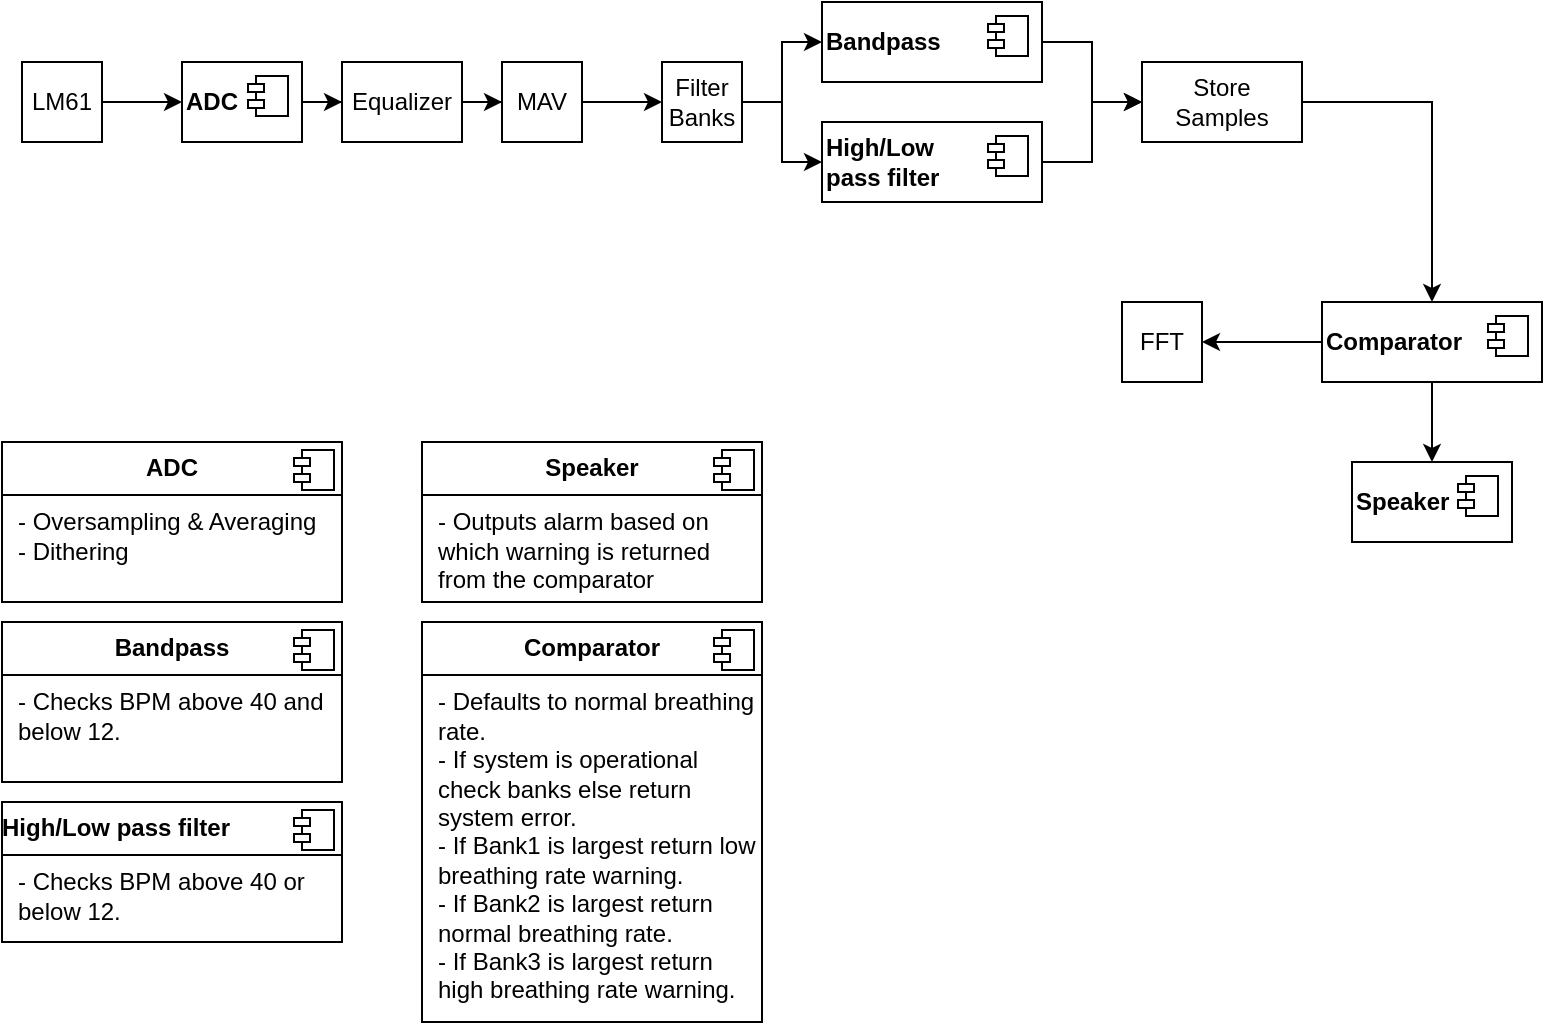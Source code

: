 <mxfile>
    <diagram name="Page-1" id="6cbxxOWIp2JRzMngWWry">
        <mxGraphModel dx="956" dy="537" grid="1" gridSize="10" guides="1" tooltips="1" connect="1" arrows="1" fold="1" page="1" pageScale="1" pageWidth="850" pageHeight="1100" math="0" shadow="0">
            <root>
                <mxCell id="0"/>
                <mxCell id="1" parent="0"/>
                <mxCell id="jkPkZkn7jcSXZyNkAgHr-29" style="edgeStyle=orthogonalEdgeStyle;rounded=0;orthogonalLoop=1;jettySize=auto;html=1;entryX=0;entryY=0.5;entryDx=0;entryDy=0;" parent="1" source="jkPkZkn7jcSXZyNkAgHr-1" target="jkPkZkn7jcSXZyNkAgHr-26" edge="1">
                    <mxGeometry relative="1" as="geometry"/>
                </mxCell>
                <mxCell id="jkPkZkn7jcSXZyNkAgHr-1" value="LM61" style="whiteSpace=wrap;html=1;aspect=fixed;" parent="1" vertex="1">
                    <mxGeometry x="40" y="40" width="40" height="40" as="geometry"/>
                </mxCell>
                <mxCell id="jkPkZkn7jcSXZyNkAgHr-7" value="" style="edgeStyle=orthogonalEdgeStyle;rounded=0;orthogonalLoop=1;jettySize=auto;html=1;" parent="1" source="jkPkZkn7jcSXZyNkAgHr-4" target="jkPkZkn7jcSXZyNkAgHr-5" edge="1">
                    <mxGeometry relative="1" as="geometry"/>
                </mxCell>
                <mxCell id="jkPkZkn7jcSXZyNkAgHr-4" value="Equalizer" style="html=1;whiteSpace=wrap;" parent="1" vertex="1">
                    <mxGeometry x="200" y="40" width="60" height="40" as="geometry"/>
                </mxCell>
                <mxCell id="jkPkZkn7jcSXZyNkAgHr-10" value="" style="edgeStyle=orthogonalEdgeStyle;rounded=0;orthogonalLoop=1;jettySize=auto;html=1;" parent="1" source="jkPkZkn7jcSXZyNkAgHr-5" target="jkPkZkn7jcSXZyNkAgHr-9" edge="1">
                    <mxGeometry relative="1" as="geometry"/>
                </mxCell>
                <mxCell id="jkPkZkn7jcSXZyNkAgHr-5" value="MAV" style="html=1;whiteSpace=wrap;" parent="1" vertex="1">
                    <mxGeometry x="280" y="40" width="40" height="40" as="geometry"/>
                </mxCell>
                <mxCell id="jkPkZkn7jcSXZyNkAgHr-41" style="edgeStyle=orthogonalEdgeStyle;rounded=0;orthogonalLoop=1;jettySize=auto;html=1;entryX=0;entryY=0.5;entryDx=0;entryDy=0;" parent="1" source="jkPkZkn7jcSXZyNkAgHr-9" target="jkPkZkn7jcSXZyNkAgHr-39" edge="1">
                    <mxGeometry relative="1" as="geometry"/>
                </mxCell>
                <mxCell id="jkPkZkn7jcSXZyNkAgHr-42" style="edgeStyle=orthogonalEdgeStyle;rounded=0;orthogonalLoop=1;jettySize=auto;html=1;entryX=0;entryY=0.5;entryDx=0;entryDy=0;" parent="1" source="jkPkZkn7jcSXZyNkAgHr-9" target="jkPkZkn7jcSXZyNkAgHr-37" edge="1">
                    <mxGeometry relative="1" as="geometry"/>
                </mxCell>
                <mxCell id="jkPkZkn7jcSXZyNkAgHr-9" value="Filter Banks" style="html=1;whiteSpace=wrap;" parent="1" vertex="1">
                    <mxGeometry x="360" y="40" width="40" height="40" as="geometry"/>
                </mxCell>
                <mxCell id="jkPkZkn7jcSXZyNkAgHr-30" style="edgeStyle=orthogonalEdgeStyle;rounded=0;orthogonalLoop=1;jettySize=auto;html=1;entryX=0;entryY=0.5;entryDx=0;entryDy=0;" parent="1" source="jkPkZkn7jcSXZyNkAgHr-26" target="jkPkZkn7jcSXZyNkAgHr-4" edge="1">
                    <mxGeometry relative="1" as="geometry"/>
                </mxCell>
                <mxCell id="jkPkZkn7jcSXZyNkAgHr-26" value="&lt;b&gt;ADC&lt;/b&gt;" style="html=1;dropTarget=0;whiteSpace=wrap;align=left;" parent="1" vertex="1">
                    <mxGeometry x="120" y="40" width="60" height="40" as="geometry"/>
                </mxCell>
                <mxCell id="jkPkZkn7jcSXZyNkAgHr-27" value="" style="shape=module;jettyWidth=8;jettyHeight=4;" parent="jkPkZkn7jcSXZyNkAgHr-26" vertex="1">
                    <mxGeometry x="1" width="20" height="20" relative="1" as="geometry">
                        <mxPoint x="-27" y="7" as="offset"/>
                    </mxGeometry>
                </mxCell>
                <mxCell id="jkPkZkn7jcSXZyNkAgHr-31" value="&lt;p style=&quot;margin:0px;margin-top:6px;text-align:center;&quot;&gt;&lt;b&gt;&lt;font&gt;ADC&lt;/font&gt;&lt;/b&gt;&lt;/p&gt;&lt;hr size=&quot;1&quot; style=&quot;border-style:solid;&quot;&gt;&lt;p style=&quot;margin:0px;margin-left:8px;&quot;&gt;- Oversampling &amp;amp; Averaging&lt;/p&gt;&lt;p style=&quot;margin:0px;margin-left:8px;&quot;&gt;- Dithering&lt;/p&gt;" style="align=left;overflow=fill;html=1;dropTarget=0;whiteSpace=wrap;" parent="1" vertex="1">
                    <mxGeometry x="30" y="230" width="170" height="80" as="geometry"/>
                </mxCell>
                <mxCell id="jkPkZkn7jcSXZyNkAgHr-32" value="" style="shape=component;jettyWidth=8;jettyHeight=4;" parent="jkPkZkn7jcSXZyNkAgHr-31" vertex="1">
                    <mxGeometry x="1" width="20" height="20" relative="1" as="geometry">
                        <mxPoint x="-24" y="4" as="offset"/>
                    </mxGeometry>
                </mxCell>
                <mxCell id="jkPkZkn7jcSXZyNkAgHr-35" value="&lt;p style=&quot;margin:0px;margin-top:6px;text-align:center;&quot;&gt;&lt;b&gt;&lt;font&gt;Bandpass&lt;/font&gt;&lt;/b&gt;&lt;/p&gt;&lt;hr size=&quot;1&quot; style=&quot;border-style:solid;&quot;&gt;&lt;p style=&quot;margin:0px;margin-left:8px;&quot;&gt;- Checks BPM above 40 and below 12.&lt;/p&gt;" style="align=left;overflow=fill;html=1;dropTarget=0;whiteSpace=wrap;" parent="1" vertex="1">
                    <mxGeometry x="30" y="320" width="170" height="80" as="geometry"/>
                </mxCell>
                <mxCell id="jkPkZkn7jcSXZyNkAgHr-36" value="" style="shape=component;jettyWidth=8;jettyHeight=4;" parent="jkPkZkn7jcSXZyNkAgHr-35" vertex="1">
                    <mxGeometry x="1" width="20" height="20" relative="1" as="geometry">
                        <mxPoint x="-24" y="4" as="offset"/>
                    </mxGeometry>
                </mxCell>
                <mxCell id="XSQme3nOFOdDjyaG3ttb-12" style="edgeStyle=orthogonalEdgeStyle;rounded=0;orthogonalLoop=1;jettySize=auto;html=1;entryX=0;entryY=0.5;entryDx=0;entryDy=0;" parent="1" source="jkPkZkn7jcSXZyNkAgHr-37" target="jkPkZkn7jcSXZyNkAgHr-47" edge="1">
                    <mxGeometry relative="1" as="geometry"/>
                </mxCell>
                <mxCell id="jkPkZkn7jcSXZyNkAgHr-37" value="&lt;font&gt;&lt;b&gt;High/&lt;/b&gt;&lt;b style=&quot;background-color: transparent;&quot;&gt;Low&lt;/b&gt;&lt;/font&gt;&lt;div&gt;&lt;b style=&quot;background-color: transparent;&quot;&gt;&lt;font&gt;pass filter&lt;/font&gt;&lt;/b&gt;&lt;/div&gt;" style="html=1;dropTarget=0;whiteSpace=wrap;align=left;" parent="1" vertex="1">
                    <mxGeometry x="440" y="70" width="110" height="40" as="geometry"/>
                </mxCell>
                <mxCell id="jkPkZkn7jcSXZyNkAgHr-38" value="" style="shape=module;jettyWidth=8;jettyHeight=4;" parent="jkPkZkn7jcSXZyNkAgHr-37" vertex="1">
                    <mxGeometry x="1" width="20" height="20" relative="1" as="geometry">
                        <mxPoint x="-27" y="7" as="offset"/>
                    </mxGeometry>
                </mxCell>
                <mxCell id="XSQme3nOFOdDjyaG3ttb-11" style="edgeStyle=orthogonalEdgeStyle;rounded=0;orthogonalLoop=1;jettySize=auto;html=1;entryX=0;entryY=0.5;entryDx=0;entryDy=0;" parent="1" source="jkPkZkn7jcSXZyNkAgHr-39" target="jkPkZkn7jcSXZyNkAgHr-47" edge="1">
                    <mxGeometry relative="1" as="geometry"/>
                </mxCell>
                <mxCell id="jkPkZkn7jcSXZyNkAgHr-39" value="&lt;b&gt;Bandpass&lt;/b&gt;" style="html=1;dropTarget=0;whiteSpace=wrap;align=left;" parent="1" vertex="1">
                    <mxGeometry x="440" y="10" width="110" height="40" as="geometry"/>
                </mxCell>
                <mxCell id="jkPkZkn7jcSXZyNkAgHr-40" value="" style="shape=module;jettyWidth=8;jettyHeight=4;" parent="jkPkZkn7jcSXZyNkAgHr-39" vertex="1">
                    <mxGeometry x="1" width="20" height="20" relative="1" as="geometry">
                        <mxPoint x="-27" y="7" as="offset"/>
                    </mxGeometry>
                </mxCell>
                <mxCell id="jkPkZkn7jcSXZyNkAgHr-45" value="&lt;p style=&quot;margin: 6px 0px 0px;&quot;&gt;&lt;b&gt;High/Low pass filter&lt;/b&gt;&lt;/p&gt;&lt;hr size=&quot;1&quot; style=&quot;border-style:solid;&quot;&gt;&lt;p style=&quot;margin:0px;margin-left:8px;&quot;&gt;- Checks BPM above 40 or below 12.&lt;/p&gt;" style="align=left;overflow=fill;html=1;dropTarget=0;whiteSpace=wrap;" parent="1" vertex="1">
                    <mxGeometry x="30" y="410" width="170" height="70" as="geometry"/>
                </mxCell>
                <mxCell id="jkPkZkn7jcSXZyNkAgHr-46" value="" style="shape=component;jettyWidth=8;jettyHeight=4;" parent="jkPkZkn7jcSXZyNkAgHr-45" vertex="1">
                    <mxGeometry x="1" width="20" height="20" relative="1" as="geometry">
                        <mxPoint x="-24" y="4" as="offset"/>
                    </mxGeometry>
                </mxCell>
                <mxCell id="XSQme3nOFOdDjyaG3ttb-15" style="edgeStyle=orthogonalEdgeStyle;rounded=0;orthogonalLoop=1;jettySize=auto;html=1;entryX=0.5;entryY=0;entryDx=0;entryDy=0;" parent="1" source="jkPkZkn7jcSXZyNkAgHr-47" target="XSQme3nOFOdDjyaG3ttb-3" edge="1">
                    <mxGeometry relative="1" as="geometry"/>
                </mxCell>
                <mxCell id="jkPkZkn7jcSXZyNkAgHr-47" value="Store Samples" style="html=1;whiteSpace=wrap;" parent="1" vertex="1">
                    <mxGeometry x="600" y="40" width="80" height="40" as="geometry"/>
                </mxCell>
                <mxCell id="jkPkZkn7jcSXZyNkAgHr-49" value="FFT" style="html=1;whiteSpace=wrap;" parent="1" vertex="1">
                    <mxGeometry x="590" y="160" width="40" height="40" as="geometry"/>
                </mxCell>
                <mxCell id="XSQme3nOFOdDjyaG3ttb-1" value="&lt;p style=&quot;margin:0px;margin-top:6px;text-align:center;&quot;&gt;&lt;b&gt;&lt;font&gt;Comparator&lt;/font&gt;&lt;/b&gt;&lt;/p&gt;&lt;hr size=&quot;1&quot; style=&quot;border-style:solid;&quot;&gt;&lt;p style=&quot;margin:0px;margin-left:8px;&quot;&gt;&lt;font&gt;- Defaults to normal breathing rate.&lt;/font&gt;&lt;/p&gt;&lt;p style=&quot;margin:0px;margin-left:8px;&quot;&gt;&lt;font&gt;- If system is operational check banks else return system error.&lt;/font&gt;&lt;/p&gt;&lt;p style=&quot;margin:0px;margin-left:8px;&quot;&gt;&lt;font&gt;- If Bank1&amp;nbsp;is largest return low breathing rate warning.&lt;/font&gt;&lt;/p&gt;&lt;p style=&quot;margin:0px;margin-left:8px;&quot;&gt;&lt;font&gt;- If Bank2 is largest return normal breathing rate.&lt;/font&gt;&lt;/p&gt;&lt;p style=&quot;margin:0px;margin-left:8px;&quot;&gt;&lt;font&gt;- If&amp;nbsp;&lt;span style=&quot;background-color: transparent;&quot;&gt;Bank3 is largest return high breathing rate warning.&lt;/span&gt;&lt;/font&gt;&lt;/p&gt;" style="align=left;overflow=fill;html=1;dropTarget=0;whiteSpace=wrap;" parent="1" vertex="1">
                    <mxGeometry x="240" y="320" width="170" height="200" as="geometry"/>
                </mxCell>
                <mxCell id="XSQme3nOFOdDjyaG3ttb-2" value="" style="shape=component;jettyWidth=8;jettyHeight=4;" parent="XSQme3nOFOdDjyaG3ttb-1" vertex="1">
                    <mxGeometry x="1" width="20" height="20" relative="1" as="geometry">
                        <mxPoint x="-24" y="4" as="offset"/>
                    </mxGeometry>
                </mxCell>
                <mxCell id="XSQme3nOFOdDjyaG3ttb-16" style="edgeStyle=orthogonalEdgeStyle;rounded=0;orthogonalLoop=1;jettySize=auto;html=1;entryX=1;entryY=0.5;entryDx=0;entryDy=0;" parent="1" source="XSQme3nOFOdDjyaG3ttb-3" target="jkPkZkn7jcSXZyNkAgHr-49" edge="1">
                    <mxGeometry relative="1" as="geometry"/>
                </mxCell>
                <mxCell id="XSQme3nOFOdDjyaG3ttb-19" style="edgeStyle=orthogonalEdgeStyle;rounded=0;orthogonalLoop=1;jettySize=auto;html=1;" parent="1" source="XSQme3nOFOdDjyaG3ttb-3" target="XSQme3nOFOdDjyaG3ttb-17" edge="1">
                    <mxGeometry relative="1" as="geometry"/>
                </mxCell>
                <mxCell id="XSQme3nOFOdDjyaG3ttb-3" value="&lt;b&gt;Comparator&lt;/b&gt;" style="html=1;dropTarget=0;whiteSpace=wrap;align=left;" parent="1" vertex="1">
                    <mxGeometry x="690" y="160" width="110" height="40" as="geometry"/>
                </mxCell>
                <mxCell id="XSQme3nOFOdDjyaG3ttb-4" value="" style="shape=module;jettyWidth=8;jettyHeight=4;" parent="XSQme3nOFOdDjyaG3ttb-3" vertex="1">
                    <mxGeometry x="1" width="20" height="20" relative="1" as="geometry">
                        <mxPoint x="-27" y="7" as="offset"/>
                    </mxGeometry>
                </mxCell>
                <mxCell id="XSQme3nOFOdDjyaG3ttb-8" value="&lt;p style=&quot;margin:0px;margin-top:6px;text-align:center;&quot;&gt;&lt;b&gt;Speaker&lt;/b&gt;&lt;/p&gt;&lt;hr size=&quot;1&quot; style=&quot;border-style:solid;&quot;&gt;&lt;p style=&quot;margin:0px;margin-left:8px;&quot;&gt;- Outputs alarm based on which warning is returned from the comparator&lt;/p&gt;" style="align=left;overflow=fill;html=1;dropTarget=0;whiteSpace=wrap;" parent="1" vertex="1">
                    <mxGeometry x="240" y="230" width="170" height="80" as="geometry"/>
                </mxCell>
                <mxCell id="XSQme3nOFOdDjyaG3ttb-9" value="" style="shape=component;jettyWidth=8;jettyHeight=4;" parent="XSQme3nOFOdDjyaG3ttb-8" vertex="1">
                    <mxGeometry x="1" width="20" height="20" relative="1" as="geometry">
                        <mxPoint x="-24" y="4" as="offset"/>
                    </mxGeometry>
                </mxCell>
                <mxCell id="XSQme3nOFOdDjyaG3ttb-17" value="&lt;b&gt;Speaker&lt;/b&gt;" style="html=1;dropTarget=0;whiteSpace=wrap;align=left;" parent="1" vertex="1">
                    <mxGeometry x="705" y="240" width="80" height="40" as="geometry"/>
                </mxCell>
                <mxCell id="XSQme3nOFOdDjyaG3ttb-18" value="" style="shape=module;jettyWidth=8;jettyHeight=4;" parent="XSQme3nOFOdDjyaG3ttb-17" vertex="1">
                    <mxGeometry x="1" width="20" height="20" relative="1" as="geometry">
                        <mxPoint x="-27" y="7" as="offset"/>
                    </mxGeometry>
                </mxCell>
            </root>
        </mxGraphModel>
    </diagram>
</mxfile>